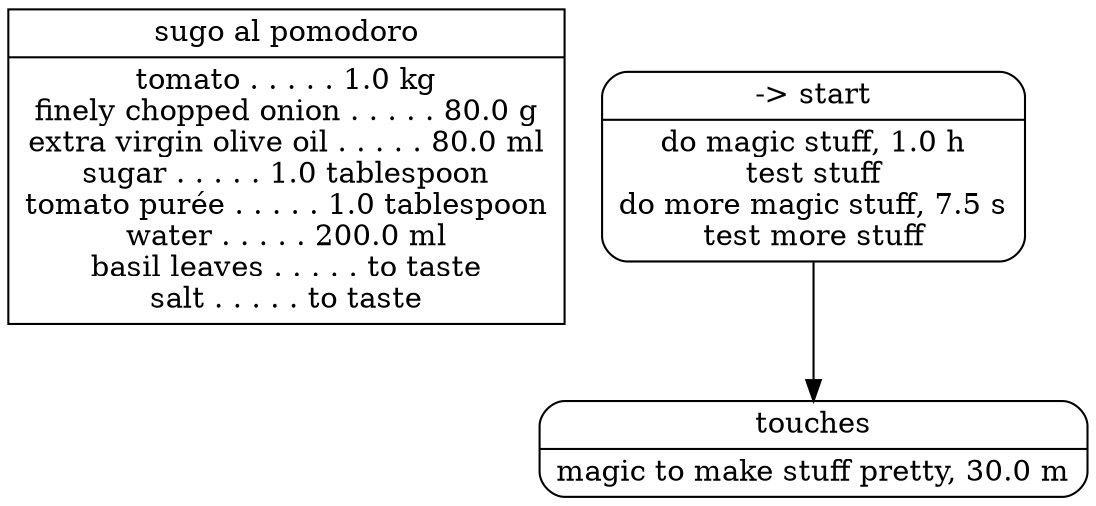 
    digraph recipe {
    fontname = "Iosevka"
    fontsize = 8
    node[
        shape=record
        style=rounded
    ]
    edge[dir=black]
recipe_name [label="{sugo al pomodoro|tomato . . . . . 1.0 kg\nfinely chopped onion . . . . . 80.0 g\nextra virgin olive oil . . . . . 80.0 ml\nsugar . . . . . 1.0 tablespoon\ntomato purée . . . . . 1.0 tablespoon\nwater . . . . . 200.0 ml\nbasil leaves . . . . . to taste\nsalt . . . . . to taste}", style=""]
139935424543184[label="{-\> start|do magic stuff, 1.0 h\ntest stuff\ndo more magic stuff, 7.5 s\ntest more stuff}"]
139935424543184 -> 139935424540944
139935424540944[label="{touches|magic to make stuff pretty, 30.0 m}"]

}
